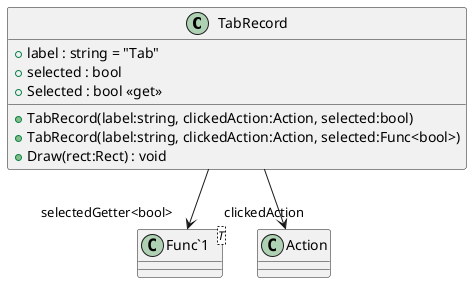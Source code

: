 @startuml
class TabRecord {
    + label : string = "Tab"
    + selected : bool
    + Selected : bool <<get>>
    + TabRecord(label:string, clickedAction:Action, selected:bool)
    + TabRecord(label:string, clickedAction:Action, selected:Func<bool>)
    + Draw(rect:Rect) : void
}
class "Func`1"<T> {
}
TabRecord --> "clickedAction" Action
TabRecord --> "selectedGetter<bool>" "Func`1"
@enduml
